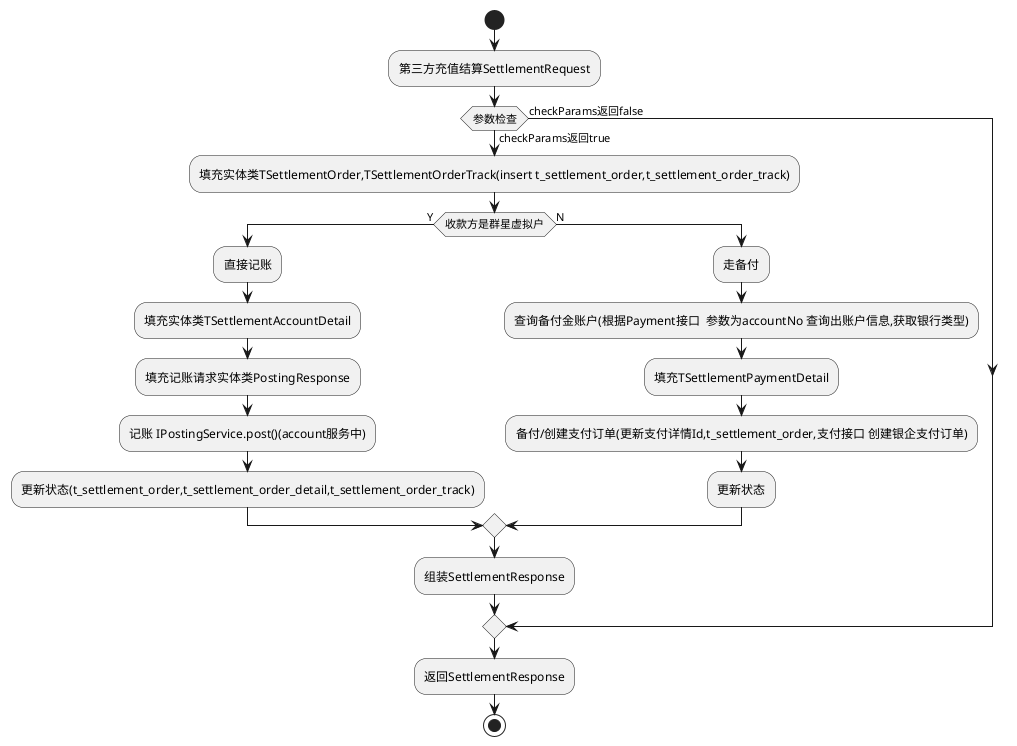 @startuml
start
:第三方充值结算SettlementRequest;
->
if(参数检查)then(checkParams返回true)
    ->
    :填充实体类TSettlementOrder,TSettlementOrderTrack(insert t_settlement_order,t_settlement_order_track);
    ->
    if(收款方是群星虚拟户)then(Y)
    ->
    :直接记账;
    ->
    :填充实体类TSettlementAccountDetail;
    ->
    :填充记账请求实体类PostingResponse;
    ->
    :记账 IPostingService.post()(account服务中);
    ->
    :更新状态(t_settlement_order,t_settlement_order_detail,t_settlement_order_track);
    else(N)
    ->
    :走备付;
    ->
    :查询备付金账户(根据Payment接口  参数为accountNo 查询出账户信息,获取银行类型);
    ->
    :填充TSettlementPaymentDetail;
    ->
    :备付/创建支付订单(更新支付详情Id,t_settlement_order,支付接口 创建银企支付订单);
    ->
    :更新状态;
    endif
    ->
    :组装SettlementResponse;
else(checkParams返回false)
endif
->
:返回SettlementResponse;
stop


@enduml